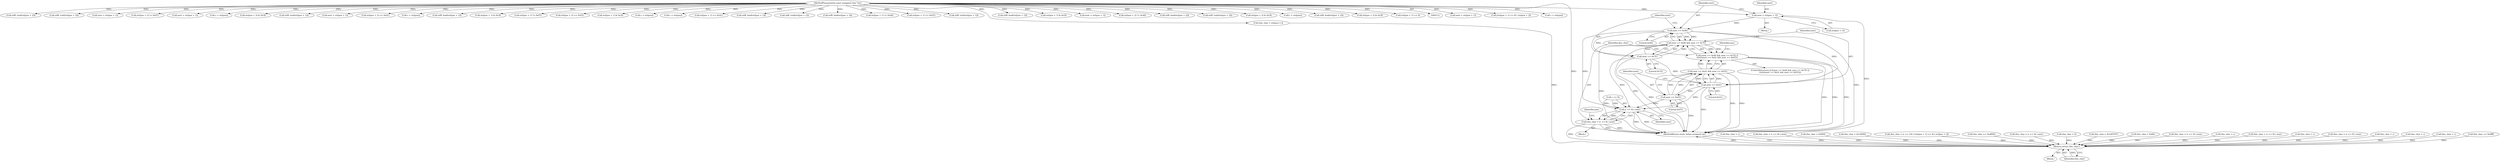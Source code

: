 digraph "0_php-src_0da8b8b801f9276359262f1ef8274c7812d3dfda?w=1_3@pointer" {
"1000520" [label="(Call,next = str[pos + 1])"];
"1000114" [label="(MethodParameterIn,const unsigned char *str)"];
"1000530" [label="(Call,next >= 0x40)"];
"1000529" [label="(Call,next >= 0x40 && next <= 0x7E)"];
"1000528" [label="(Call,(next >= 0x40 && next <= 0x7E) ||\n\t\t\t\t\t\t(next >= 0xA1 && next <= 0xFE))"];
"1000533" [label="(Call,next <= 0x7E)"];
"1000537" [label="(Call,next >= 0xA1)"];
"1000536" [label="(Call,next >= 0xA1 && next <= 0xFE)"];
"1000540" [label="(Call,next <= 0xFE)"];
"1000546" [label="(Call,(c << 8) | next)"];
"1000544" [label="(Call,this_char = (c << 8) | next)"];
"1001107" [label="(Return,return this_char;)"];
"1000561" [label="(Call,this_char = c)"];
"1000868" [label="(Call,this_char = (c << 8) | next)"];
"1000326" [label="(Call,this_char < 0x800)"];
"1000681" [label="(Call,next = str[pos + 1])"];
"1001057" [label="(Call,(str[pos + 1] << 8) | str[pos + 2])"];
"1000114" [label="(MethodParameterIn,const unsigned char *str)"];
"1000547" [label="(Call,c << 8)"];
"1000533" [label="(Call,next <= 0x7E)"];
"1000475" [label="(Call,this_char < 0x10000)"];
"1000829" [label="(Call,c = str[pos])"];
"1000528" [label="(Call,(next >= 0x40 && next <= 0x7E) ||\n\t\t\t\t\t\t(next >= 0xA1 && next <= 0xFE))"];
"1000376" [label="(Call,utf8_trail(str[pos + 2]))"];
"1000383" [label="(Call,utf8_trail(str[pos + 3]))"];
"1000852" [label="(Call,next = str[pos + 1])"];
"1001051" [label="(Call,this_char = (c << 16) | (str[pos + 1] << 8) | str[pos + 2])"];
"1000532" [label="(Literal,0x40)"];
"1001035" [label="(Call,str[pos + 2] != 0xFF)"];
"1000594" [label="(Call,next = str[pos + 1])"];
"1000336" [label="(Call,this_char >= 0xd800)"];
"1001107" [label="(Return,return this_char;)"];
"1000923" [label="(Call,this_char = (c << 8) | next)"];
"1000658" [label="(Call,c = str[pos])"];
"1000542" [label="(Literal,0xFE)"];
"1000466" [label="(Call,str[pos + 3] & 0x3f)"];
"1000530" [label="(Call,next >= 0x40)"];
"1000125" [label="(Call,this_char = 0)"];
"1000478" [label="(Call,this_char > 0x10FFFF)"];
"1000253" [label="(Call,utf8_trail(str[pos + 1]))"];
"1000118" [label="(Block,)"];
"1000766" [label="(Call,next = str[pos + 1])"];
"1000983" [label="(Call,str[pos + 2] >= 0xA1)"];
"1001108" [label="(Identifier,this_char)"];
"1000531" [label="(Identifier,next)"];
"1000536" [label="(Call,next >= 0xA1 && next <= 0xFE)"];
"1000541" [label="(Identifier,next)"];
"1000150" [label="(Call,c = str[pos])"];
"1000200" [label="(Call,utf8_lead(str[pos + 1]))"];
"1000216" [label="(Call,str[pos + 1] & 0x3f)"];
"1000550" [label="(Identifier,next)"];
"1000546" [label="(Call,(c << 8) | next)"];
"1000224" [label="(Call,this_char < 0x80)"];
"1001011" [label="(Call,str[pos + 1] != 0xFF)"];
"1000618" [label="(Call,this_char = (c << 8) | next)"];
"1000990" [label="(Call,str[pos + 2] <= 0xFE)"];
"1000535" [label="(Literal,0x7E)"];
"1000160" [label="(Call,this_char = c)"];
"1000521" [label="(Identifier,next)"];
"1000448" [label="(Call,str[pos + 1] & 0x3f)"];
"1000497" [label="(Call,c = str[pos])"];
"1000571" [label="(Call,c = str[pos])"];
"1000529" [label="(Call,next >= 0x40 && next <= 0x7E)"];
"1000967" [label="(Call,str[pos + 1] >= 0xA1)"];
"1000395" [label="(Call,utf8_lead(str[pos + 1]))"];
"1000368" [label="(Call,utf8_trail(str[pos + 1]))"];
"1000777" [label="(Call,this_char = (c << 8) | next)"];
"1000814" [label="(Call,this_char = c)"];
"1000425" [label="(Call,utf8_lead(str[pos + 3]))"];
"1000537" [label="(Call,next >= 0xA1)"];
"1001004" [label="(Call,str[pos + 1] != 0xA0)"];
"1000692" [label="(Call,this_char = (c << 8) | next)"];
"1000974" [label="(Call,str[pos + 1] <= 0xFE)"];
"1000520" [label="(Call,next = str[pos + 1])"];
"1000190" [label="(Call,utf8_trail(str[pos + 1]))"];
"1001109" [label="(MethodReturn,static inline unsigned int)"];
"1000272" [label="(Call,utf8_lead(str[pos + 1]))"];
"1000510" [label="(Block,)"];
"1000310" [label="(Call,str[pos + 1] & 0x3f)"];
"1000907" [label="(Call,next = str[pos + 1])"];
"1000720" [label="(Call,this_char = c)"];
"1001083" [label="(Call,this_char = c)"];
"1001028" [label="(Call,str[pos + 2] != 0xA0)"];
"1001096" [label="(Call,this_char = str[pos++])"];
"1000648" [label="(Call,this_char = c)"];
"1000539" [label="(Literal,0xA1)"];
"1000410" [label="(Call,utf8_lead(str[pos + 2]))"];
"1000557" [label="(Identifier,pos)"];
"1000545" [label="(Identifier,this_char)"];
"1000554" [label="(Identifier,pos)"];
"1000534" [label="(Identifier,next)"];
"1000527" [label="(ControlStructure,if ((next >= 0x40 && next <= 0x7E) ||\n\t\t\t\t\t\t(next >= 0xA1 && next <= 0xFE)))"];
"1000260" [label="(Call,utf8_trail(str[pos + 2]))"];
"1000522" [label="(Call,str[pos + 1])"];
"1000318" [label="(Call,str[pos + 2] & 0x3f)"];
"1000735" [label="(Call,c = str[pos])"];
"1000540" [label="(Call,next <= 0xFE)"];
"1000287" [label="(Call,utf8_lead(str[pos + 2]))"];
"1000339" [label="(Call,this_char <= 0xdfff)"];
"1000544" [label="(Call,this_char = (c << 8) | next)"];
"1000458" [label="(Call,str[pos + 2] & 0x3f)"];
"1000538" [label="(Identifier,next)"];
"1000543" [label="(Block,)"];
"1001058" [label="(Call,str[pos + 1] << 8)"];
"1000520" -> "1000510"  [label="AST: "];
"1000520" -> "1000522"  [label="CFG: "];
"1000521" -> "1000520"  [label="AST: "];
"1000522" -> "1000520"  [label="AST: "];
"1000531" -> "1000520"  [label="CFG: "];
"1000520" -> "1001109"  [label="DDG: "];
"1000114" -> "1000520"  [label="DDG: "];
"1000520" -> "1000530"  [label="DDG: "];
"1000114" -> "1000112"  [label="AST: "];
"1000114" -> "1001109"  [label="DDG: "];
"1000114" -> "1000150"  [label="DDG: "];
"1000114" -> "1000190"  [label="DDG: "];
"1000114" -> "1000200"  [label="DDG: "];
"1000114" -> "1000216"  [label="DDG: "];
"1000114" -> "1000253"  [label="DDG: "];
"1000114" -> "1000260"  [label="DDG: "];
"1000114" -> "1000272"  [label="DDG: "];
"1000114" -> "1000287"  [label="DDG: "];
"1000114" -> "1000310"  [label="DDG: "];
"1000114" -> "1000318"  [label="DDG: "];
"1000114" -> "1000368"  [label="DDG: "];
"1000114" -> "1000376"  [label="DDG: "];
"1000114" -> "1000383"  [label="DDG: "];
"1000114" -> "1000395"  [label="DDG: "];
"1000114" -> "1000410"  [label="DDG: "];
"1000114" -> "1000425"  [label="DDG: "];
"1000114" -> "1000448"  [label="DDG: "];
"1000114" -> "1000458"  [label="DDG: "];
"1000114" -> "1000466"  [label="DDG: "];
"1000114" -> "1000497"  [label="DDG: "];
"1000114" -> "1000571"  [label="DDG: "];
"1000114" -> "1000594"  [label="DDG: "];
"1000114" -> "1000658"  [label="DDG: "];
"1000114" -> "1000681"  [label="DDG: "];
"1000114" -> "1000735"  [label="DDG: "];
"1000114" -> "1000766"  [label="DDG: "];
"1000114" -> "1000829"  [label="DDG: "];
"1000114" -> "1000852"  [label="DDG: "];
"1000114" -> "1000907"  [label="DDG: "];
"1000114" -> "1000967"  [label="DDG: "];
"1000114" -> "1000974"  [label="DDG: "];
"1000114" -> "1000983"  [label="DDG: "];
"1000114" -> "1000990"  [label="DDG: "];
"1000114" -> "1001004"  [label="DDG: "];
"1000114" -> "1001011"  [label="DDG: "];
"1000114" -> "1001028"  [label="DDG: "];
"1000114" -> "1001035"  [label="DDG: "];
"1000114" -> "1001058"  [label="DDG: "];
"1000114" -> "1001057"  [label="DDG: "];
"1000114" -> "1001096"  [label="DDG: "];
"1000530" -> "1000529"  [label="AST: "];
"1000530" -> "1000532"  [label="CFG: "];
"1000531" -> "1000530"  [label="AST: "];
"1000532" -> "1000530"  [label="AST: "];
"1000534" -> "1000530"  [label="CFG: "];
"1000529" -> "1000530"  [label="CFG: "];
"1000530" -> "1001109"  [label="DDG: "];
"1000530" -> "1000529"  [label="DDG: "];
"1000530" -> "1000529"  [label="DDG: "];
"1000530" -> "1000533"  [label="DDG: "];
"1000530" -> "1000537"  [label="DDG: "];
"1000530" -> "1000546"  [label="DDG: "];
"1000529" -> "1000528"  [label="AST: "];
"1000529" -> "1000533"  [label="CFG: "];
"1000533" -> "1000529"  [label="AST: "];
"1000538" -> "1000529"  [label="CFG: "];
"1000528" -> "1000529"  [label="CFG: "];
"1000529" -> "1001109"  [label="DDG: "];
"1000529" -> "1001109"  [label="DDG: "];
"1000529" -> "1000528"  [label="DDG: "];
"1000529" -> "1000528"  [label="DDG: "];
"1000533" -> "1000529"  [label="DDG: "];
"1000533" -> "1000529"  [label="DDG: "];
"1000528" -> "1000527"  [label="AST: "];
"1000528" -> "1000536"  [label="CFG: "];
"1000536" -> "1000528"  [label="AST: "];
"1000545" -> "1000528"  [label="CFG: "];
"1000554" -> "1000528"  [label="CFG: "];
"1000528" -> "1001109"  [label="DDG: "];
"1000528" -> "1001109"  [label="DDG: "];
"1000528" -> "1001109"  [label="DDG: "];
"1000536" -> "1000528"  [label="DDG: "];
"1000536" -> "1000528"  [label="DDG: "];
"1000533" -> "1000535"  [label="CFG: "];
"1000534" -> "1000533"  [label="AST: "];
"1000535" -> "1000533"  [label="AST: "];
"1000533" -> "1001109"  [label="DDG: "];
"1000533" -> "1000537"  [label="DDG: "];
"1000533" -> "1000546"  [label="DDG: "];
"1000537" -> "1000536"  [label="AST: "];
"1000537" -> "1000539"  [label="CFG: "];
"1000538" -> "1000537"  [label="AST: "];
"1000539" -> "1000537"  [label="AST: "];
"1000541" -> "1000537"  [label="CFG: "];
"1000536" -> "1000537"  [label="CFG: "];
"1000537" -> "1001109"  [label="DDG: "];
"1000537" -> "1000536"  [label="DDG: "];
"1000537" -> "1000536"  [label="DDG: "];
"1000537" -> "1000540"  [label="DDG: "];
"1000537" -> "1000546"  [label="DDG: "];
"1000536" -> "1000540"  [label="CFG: "];
"1000540" -> "1000536"  [label="AST: "];
"1000536" -> "1001109"  [label="DDG: "];
"1000536" -> "1001109"  [label="DDG: "];
"1000540" -> "1000536"  [label="DDG: "];
"1000540" -> "1000536"  [label="DDG: "];
"1000540" -> "1000542"  [label="CFG: "];
"1000541" -> "1000540"  [label="AST: "];
"1000542" -> "1000540"  [label="AST: "];
"1000540" -> "1001109"  [label="DDG: "];
"1000540" -> "1000546"  [label="DDG: "];
"1000546" -> "1000544"  [label="AST: "];
"1000546" -> "1000550"  [label="CFG: "];
"1000547" -> "1000546"  [label="AST: "];
"1000550" -> "1000546"  [label="AST: "];
"1000544" -> "1000546"  [label="CFG: "];
"1000546" -> "1001109"  [label="DDG: "];
"1000546" -> "1001109"  [label="DDG: "];
"1000546" -> "1000544"  [label="DDG: "];
"1000546" -> "1000544"  [label="DDG: "];
"1000547" -> "1000546"  [label="DDG: "];
"1000547" -> "1000546"  [label="DDG: "];
"1000544" -> "1000543"  [label="AST: "];
"1000545" -> "1000544"  [label="AST: "];
"1000557" -> "1000544"  [label="CFG: "];
"1000544" -> "1001109"  [label="DDG: "];
"1000544" -> "1001109"  [label="DDG: "];
"1000544" -> "1001107"  [label="DDG: "];
"1001107" -> "1000118"  [label="AST: "];
"1001107" -> "1001108"  [label="CFG: "];
"1001108" -> "1001107"  [label="AST: "];
"1001109" -> "1001107"  [label="CFG: "];
"1001107" -> "1001109"  [label="DDG: "];
"1001108" -> "1001107"  [label="DDG: "];
"1000561" -> "1001107"  [label="DDG: "];
"1000475" -> "1001107"  [label="DDG: "];
"1000814" -> "1001107"  [label="DDG: "];
"1001083" -> "1001107"  [label="DDG: "];
"1000648" -> "1001107"  [label="DDG: "];
"1000777" -> "1001107"  [label="DDG: "];
"1000326" -> "1001107"  [label="DDG: "];
"1000868" -> "1001107"  [label="DDG: "];
"1000125" -> "1001107"  [label="DDG: "];
"1000692" -> "1001107"  [label="DDG: "];
"1000224" -> "1001107"  [label="DDG: "];
"1001096" -> "1001107"  [label="DDG: "];
"1000478" -> "1001107"  [label="DDG: "];
"1000720" -> "1001107"  [label="DDG: "];
"1000339" -> "1001107"  [label="DDG: "];
"1000618" -> "1001107"  [label="DDG: "];
"1000336" -> "1001107"  [label="DDG: "];
"1001051" -> "1001107"  [label="DDG: "];
"1000923" -> "1001107"  [label="DDG: "];
"1000160" -> "1001107"  [label="DDG: "];
}
